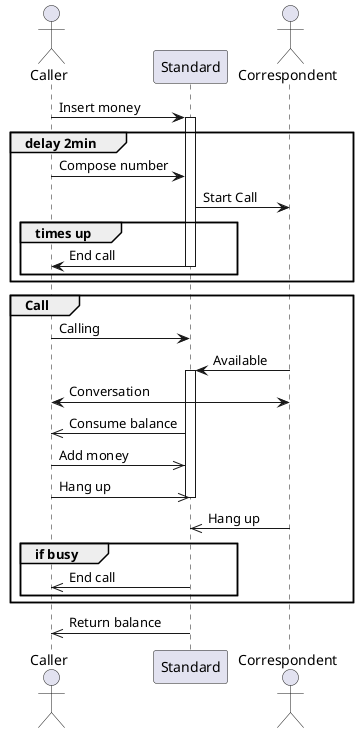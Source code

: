 @startuml  phone_sequence

actor Caller as Caller order 1
participant Standard order 2
actor Correspondent order 3

Caller -> Standard: Insert money
activate Standard
group delay 2min
Caller -> Standard : Compose number
Standard -> Correspondent : Start Call 
group times up 
Standard -> Caller : End call
deactivate Standard 
end
end
group Call
Caller -> Standard : Calling
Correspondent -> Standard : Available 
activate Standard
Caller <-> Correspondent : Conversation 
Standard ->> Caller : Consume balance
Caller ->> Standard : Add money
Caller ->> Standard : Hang up
deactivate Standard
Correspondent ->> Standard : Hang up
deactivate Standard
group if busy
Standard ->> Caller : End call
end
end
Standard ->> Caller : Return balance

@enduml
